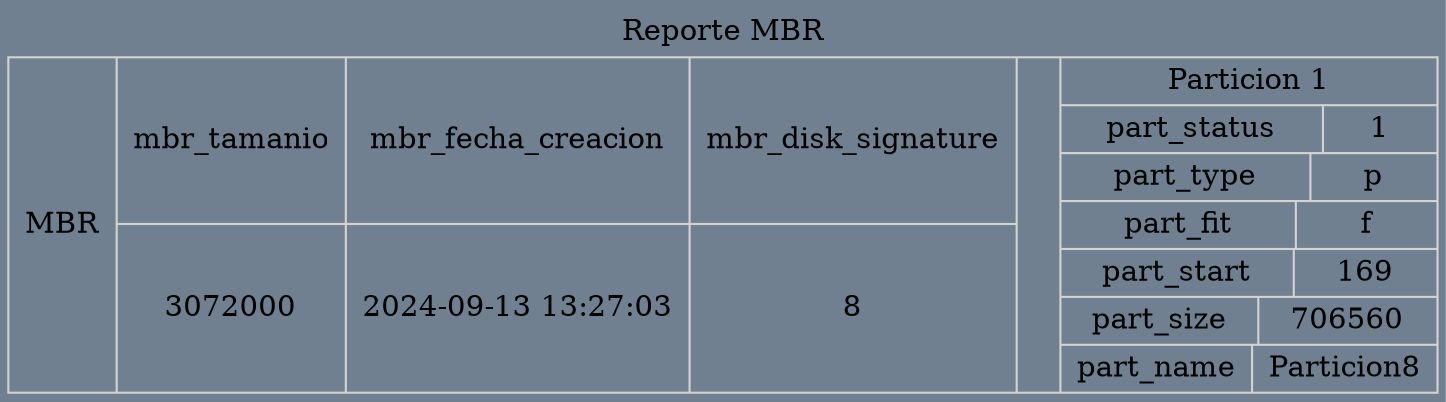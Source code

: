 digraph G {bgcolor="slategrey" label="Reporte MBR" layout=dot labelloc = "t" edge [weight=1000 style=dashed color=red4 dir = "both" arrowtail="open" arrowhead="open"] node[shape=record, color=lightgrey] nodoMBR[label="MBR | { mbr_tamanio | 3072000 } |{ mbr_fecha_creacion | 2024-09-13 13:27:03 } |{ mbr_disk_signature | 8 } || { Particion 1 | { part_status | 1 } |{ part_type | p } |{ part_fit | f } |{ part_start | 169 } |{ part_size | 706560 } |{ part_name | Particion8 } }"];
}